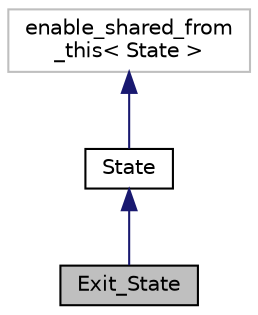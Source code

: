 digraph "Exit_State"
{
 // LATEX_PDF_SIZE
  edge [fontname="Helvetica",fontsize="10",labelfontname="Helvetica",labelfontsize="10"];
  node [fontname="Helvetica",fontsize="10",shape=record];
  Node1 [label="Exit_State",height=0.2,width=0.4,color="black", fillcolor="grey75", style="filled", fontcolor="black",tooltip=" "];
  Node2 -> Node1 [dir="back",color="midnightblue",fontsize="10",style="solid"];
  Node2 [label="State",height=0.2,width=0.4,color="black", fillcolor="white", style="filled",URL="$classState.html",tooltip=" "];
  Node3 -> Node2 [dir="back",color="midnightblue",fontsize="10",style="solid"];
  Node3 [label="enable_shared_from\l_this\< State \>",height=0.2,width=0.4,color="grey75", fillcolor="white", style="filled",tooltip=" "];
}
